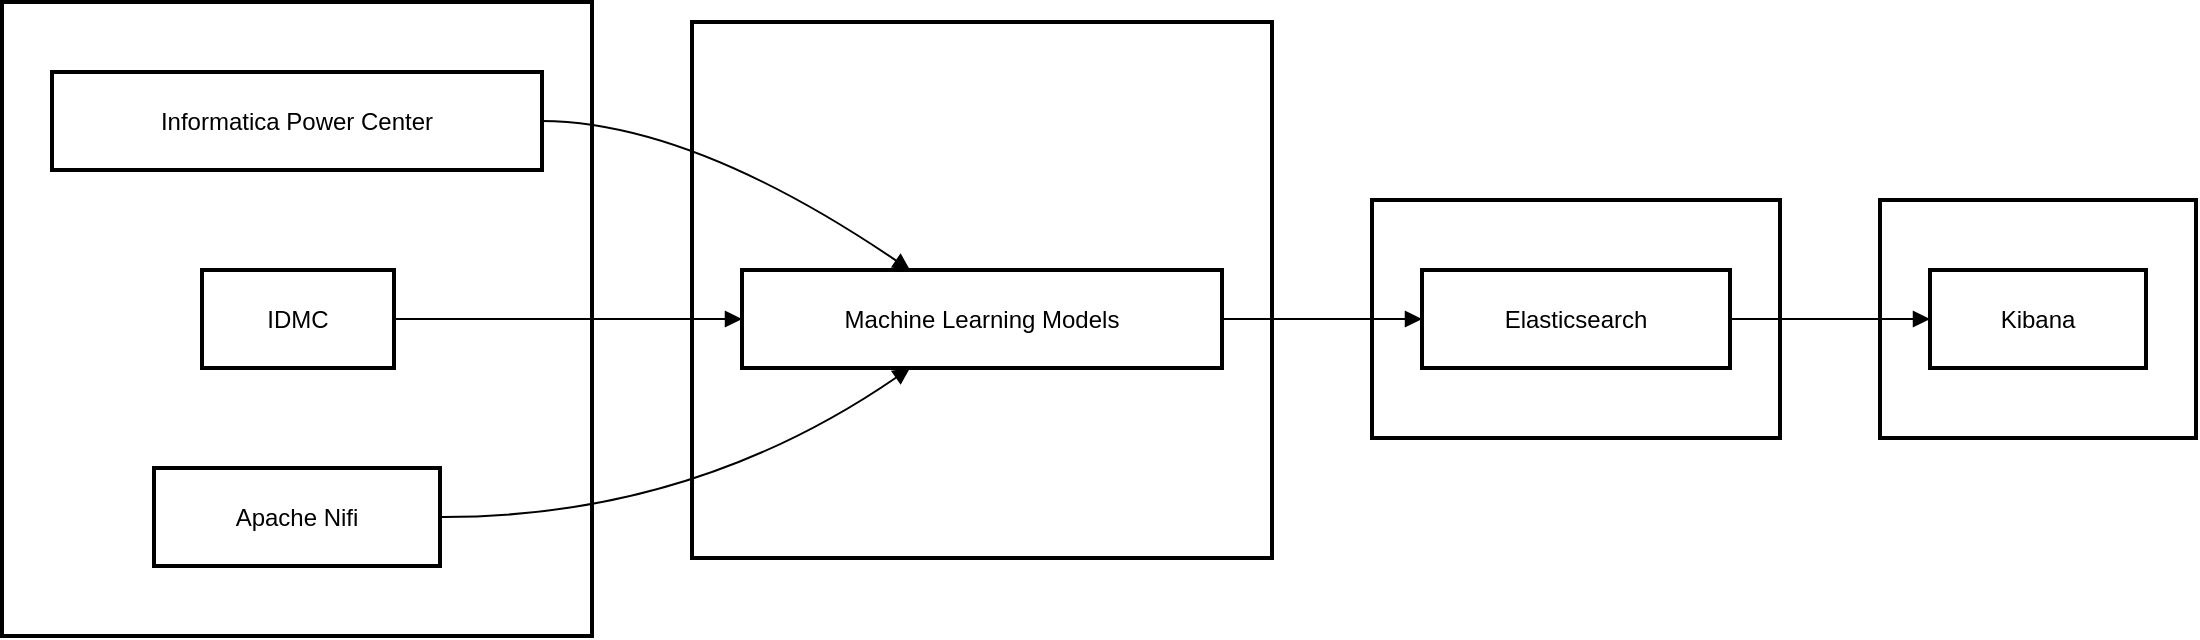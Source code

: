 <mxfile version="24.8.6">
  <diagram name="Page-1" id="T3FjywYhyZaeFkoowyEr">
    <mxGraphModel dx="880" dy="434" grid="1" gridSize="10" guides="1" tooltips="1" connect="1" arrows="1" fold="1" page="1" pageScale="1" pageWidth="850" pageHeight="1100" math="0" shadow="0">
      <root>
        <mxCell id="0" />
        <mxCell id="1" parent="0" />
        <mxCell id="2" value="Kibana Dashboard" style="whiteSpace=wrap;strokeWidth=2;" parent="1" vertex="1">
          <mxGeometry x="947" y="107" width="158" height="119" as="geometry" />
        </mxCell>
        <mxCell id="3" value="Elasticsearch" style="whiteSpace=wrap;strokeWidth=2;" parent="1" vertex="1">
          <mxGeometry x="693" y="107" width="204" height="119" as="geometry" />
        </mxCell>
        <mxCell id="4" value="AI-Powered Analysis" style="whiteSpace=wrap;strokeWidth=2;" parent="1" vertex="1">
          <mxGeometry x="353" y="18" width="290" height="268" as="geometry" />
        </mxCell>
        <mxCell id="5" value="" style="whiteSpace=wrap;strokeWidth=2;labelBackgroundColor=default;" parent="1" vertex="1">
          <mxGeometry x="8" y="8" width="295" height="317" as="geometry" />
        </mxCell>
        <mxCell id="6" value="Informatica Power Center" style="whiteSpace=wrap;strokeWidth=2;" parent="1" vertex="1">
          <mxGeometry x="33" y="43" width="245" height="49" as="geometry" />
        </mxCell>
        <mxCell id="7" value="IDMC" style="whiteSpace=wrap;strokeWidth=2;" parent="1" vertex="1">
          <mxGeometry x="108" y="142" width="96" height="49" as="geometry" />
        </mxCell>
        <mxCell id="8" value="Apache Nifi" style="whiteSpace=wrap;strokeWidth=2;" parent="1" vertex="1">
          <mxGeometry x="84" y="241" width="143" height="49" as="geometry" />
        </mxCell>
        <mxCell id="9" value="Machine Learning Models" style="whiteSpace=wrap;strokeWidth=2;" parent="1" vertex="1">
          <mxGeometry x="378" y="142" width="240" height="49" as="geometry" />
        </mxCell>
        <mxCell id="10" value="Elasticsearch" style="whiteSpace=wrap;strokeWidth=2;" parent="1" vertex="1">
          <mxGeometry x="718" y="142" width="154" height="49" as="geometry" />
        </mxCell>
        <mxCell id="11" value="Kibana" style="whiteSpace=wrap;strokeWidth=2;" parent="1" vertex="1">
          <mxGeometry x="972" y="142" width="108" height="49" as="geometry" />
        </mxCell>
        <mxCell id="12" value="" style="curved=1;startArrow=none;endArrow=block;exitX=1;exitY=0.5;entryX=0.35;entryY=0;" parent="1" source="6" target="9" edge="1">
          <mxGeometry relative="1" as="geometry">
            <Array as="points">
              <mxPoint x="353" y="68" />
            </Array>
          </mxGeometry>
        </mxCell>
        <mxCell id="13" value="" style="curved=1;startArrow=none;endArrow=block;exitX=0.99;exitY=0.5;entryX=0;entryY=0.5;" parent="1" source="7" target="9" edge="1">
          <mxGeometry relative="1" as="geometry">
            <Array as="points" />
          </mxGeometry>
        </mxCell>
        <mxCell id="14" value="" style="curved=1;startArrow=none;endArrow=block;exitX=1;exitY=0.5;entryX=0.35;entryY=1;" parent="1" source="8" target="9" edge="1">
          <mxGeometry relative="1" as="geometry">
            <Array as="points">
              <mxPoint x="353" y="266" />
            </Array>
          </mxGeometry>
        </mxCell>
        <mxCell id="15" value="" style="curved=1;startArrow=none;endArrow=block;exitX=1;exitY=0.5;entryX=0;entryY=0.5;" parent="1" source="9" target="10" edge="1">
          <mxGeometry relative="1" as="geometry">
            <Array as="points" />
          </mxGeometry>
        </mxCell>
        <mxCell id="16" value="" style="curved=1;startArrow=none;endArrow=block;exitX=1;exitY=0.5;entryX=0;entryY=0.5;" parent="1" source="10" target="11" edge="1">
          <mxGeometry relative="1" as="geometry">
            <Array as="points" />
          </mxGeometry>
        </mxCell>
      </root>
    </mxGraphModel>
  </diagram>
</mxfile>
